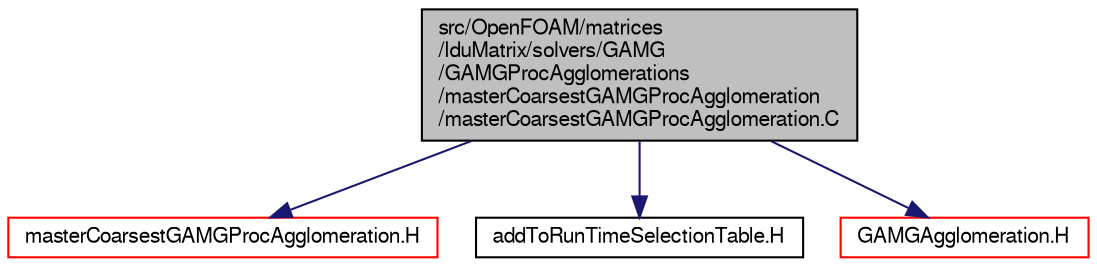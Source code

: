 digraph "src/OpenFOAM/matrices/lduMatrix/solvers/GAMG/GAMGProcAgglomerations/masterCoarsestGAMGProcAgglomeration/masterCoarsestGAMGProcAgglomeration.C"
{
  bgcolor="transparent";
  edge [fontname="FreeSans",fontsize="10",labelfontname="FreeSans",labelfontsize="10"];
  node [fontname="FreeSans",fontsize="10",shape=record];
  Node0 [label="src/OpenFOAM/matrices\l/lduMatrix/solvers/GAMG\l/GAMGProcAgglomerations\l/masterCoarsestGAMGProcAgglomeration\l/masterCoarsestGAMGProcAgglomeration.C",height=0.2,width=0.4,color="black", fillcolor="grey75", style="filled", fontcolor="black"];
  Node0 -> Node1 [color="midnightblue",fontsize="10",style="solid",fontname="FreeSans"];
  Node1 [label="masterCoarsestGAMGProcAgglomeration.H",height=0.2,width=0.4,color="red",URL="$a10868.html"];
  Node0 -> Node66 [color="midnightblue",fontsize="10",style="solid",fontname="FreeSans"];
  Node66 [label="addToRunTimeSelectionTable.H",height=0.2,width=0.4,color="black",URL="$a09263.html",tooltip="Macros for easy insertion into run-time selection tables. "];
  Node0 -> Node67 [color="midnightblue",fontsize="10",style="solid",fontname="FreeSans"];
  Node67 [label="GAMGAgglomeration.H",height=0.2,width=0.4,color="red",URL="$a10832.html"];
}
